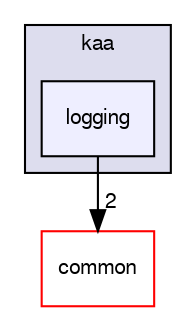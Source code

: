 digraph "/var/lib/jenkins/workspace/kaa/client/client-multi/client-cpp/kaa/logging" {
  bgcolor=transparent;
  compound=true
  node [ fontsize="10", fontname="FreeSans"];
  edge [ labelfontsize="10", labelfontname="FreeSans"];
  subgraph clusterdir_870bea017f31390b9e86f2a1fca8623f {
    graph [ bgcolor="#ddddee", pencolor="black", label="kaa" fontname="FreeSans", fontsize="10", URL="dir_870bea017f31390b9e86f2a1fca8623f.html"]
  dir_83cfbc14f76eeadd8bee42771ab9afb2 [shape=box, label="logging", style="filled", fillcolor="#eeeeff", pencolor="black", URL="dir_83cfbc14f76eeadd8bee42771ab9afb2.html"];
  }
  dir_dc04581cf0f553de79abf65c8a71b1bc [shape=box label="common" color="red" URL="dir_dc04581cf0f553de79abf65c8a71b1bc.html"];
  dir_83cfbc14f76eeadd8bee42771ab9afb2->dir_dc04581cf0f553de79abf65c8a71b1bc [headlabel="2", labeldistance=1.5 headhref="dir_000028_000015.html"];
}

